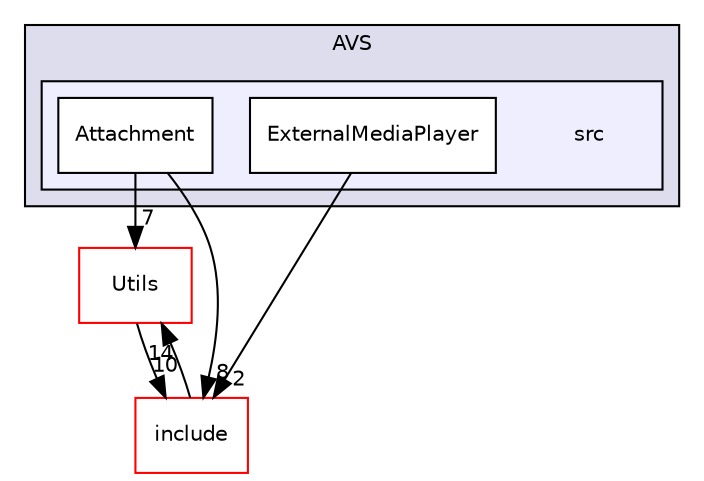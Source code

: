 digraph "/workplace/avs-device-sdk/AVSCommon/AVS/src" {
  compound=true
  node [ fontsize="10", fontname="Helvetica"];
  edge [ labelfontsize="10", labelfontname="Helvetica"];
  subgraph clusterdir_80711c2a226d5fced33fce22558d3784 {
    graph [ bgcolor="#ddddee", pencolor="black", label="AVS" fontname="Helvetica", fontsize="10", URL="dir_80711c2a226d5fced33fce22558d3784.html"]
  subgraph clusterdir_d94cc11696d13ea67fe90a2d6eb692db {
    graph [ bgcolor="#eeeeff", pencolor="black", label="" URL="dir_d94cc11696d13ea67fe90a2d6eb692db.html"];
    dir_d94cc11696d13ea67fe90a2d6eb692db [shape=plaintext label="src"];
    dir_06e279b227c8231beccd25579f494998 [shape=box label="Attachment" color="black" fillcolor="white" style="filled" URL="dir_06e279b227c8231beccd25579f494998.html"];
    dir_198b64896bfde6c030483a7573c2d398 [shape=box label="ExternalMediaPlayer" color="black" fillcolor="white" style="filled" URL="dir_198b64896bfde6c030483a7573c2d398.html"];
  }
  }
  dir_49dd3d9ac5586189aa170bac46425b9c [shape=box label="Utils" fillcolor="white" style="filled" color="red" URL="dir_49dd3d9ac5586189aa170bac46425b9c.html"];
  dir_a8d3deb3c1282038af9ce4454694c1e1 [shape=box label="include" fillcolor="white" style="filled" color="red" URL="dir_a8d3deb3c1282038af9ce4454694c1e1.html"];
  dir_198b64896bfde6c030483a7573c2d398->dir_a8d3deb3c1282038af9ce4454694c1e1 [headlabel="2", labeldistance=1.5 headhref="dir_000057_000044.html"];
  dir_49dd3d9ac5586189aa170bac46425b9c->dir_a8d3deb3c1282038af9ce4454694c1e1 [headlabel="10", labeldistance=1.5 headhref="dir_000061_000044.html"];
  dir_a8d3deb3c1282038af9ce4454694c1e1->dir_49dd3d9ac5586189aa170bac46425b9c [headlabel="14", labeldistance=1.5 headhref="dir_000044_000061.html"];
  dir_06e279b227c8231beccd25579f494998->dir_49dd3d9ac5586189aa170bac46425b9c [headlabel="7", labeldistance=1.5 headhref="dir_000056_000061.html"];
  dir_06e279b227c8231beccd25579f494998->dir_a8d3deb3c1282038af9ce4454694c1e1 [headlabel="8", labeldistance=1.5 headhref="dir_000056_000044.html"];
}
